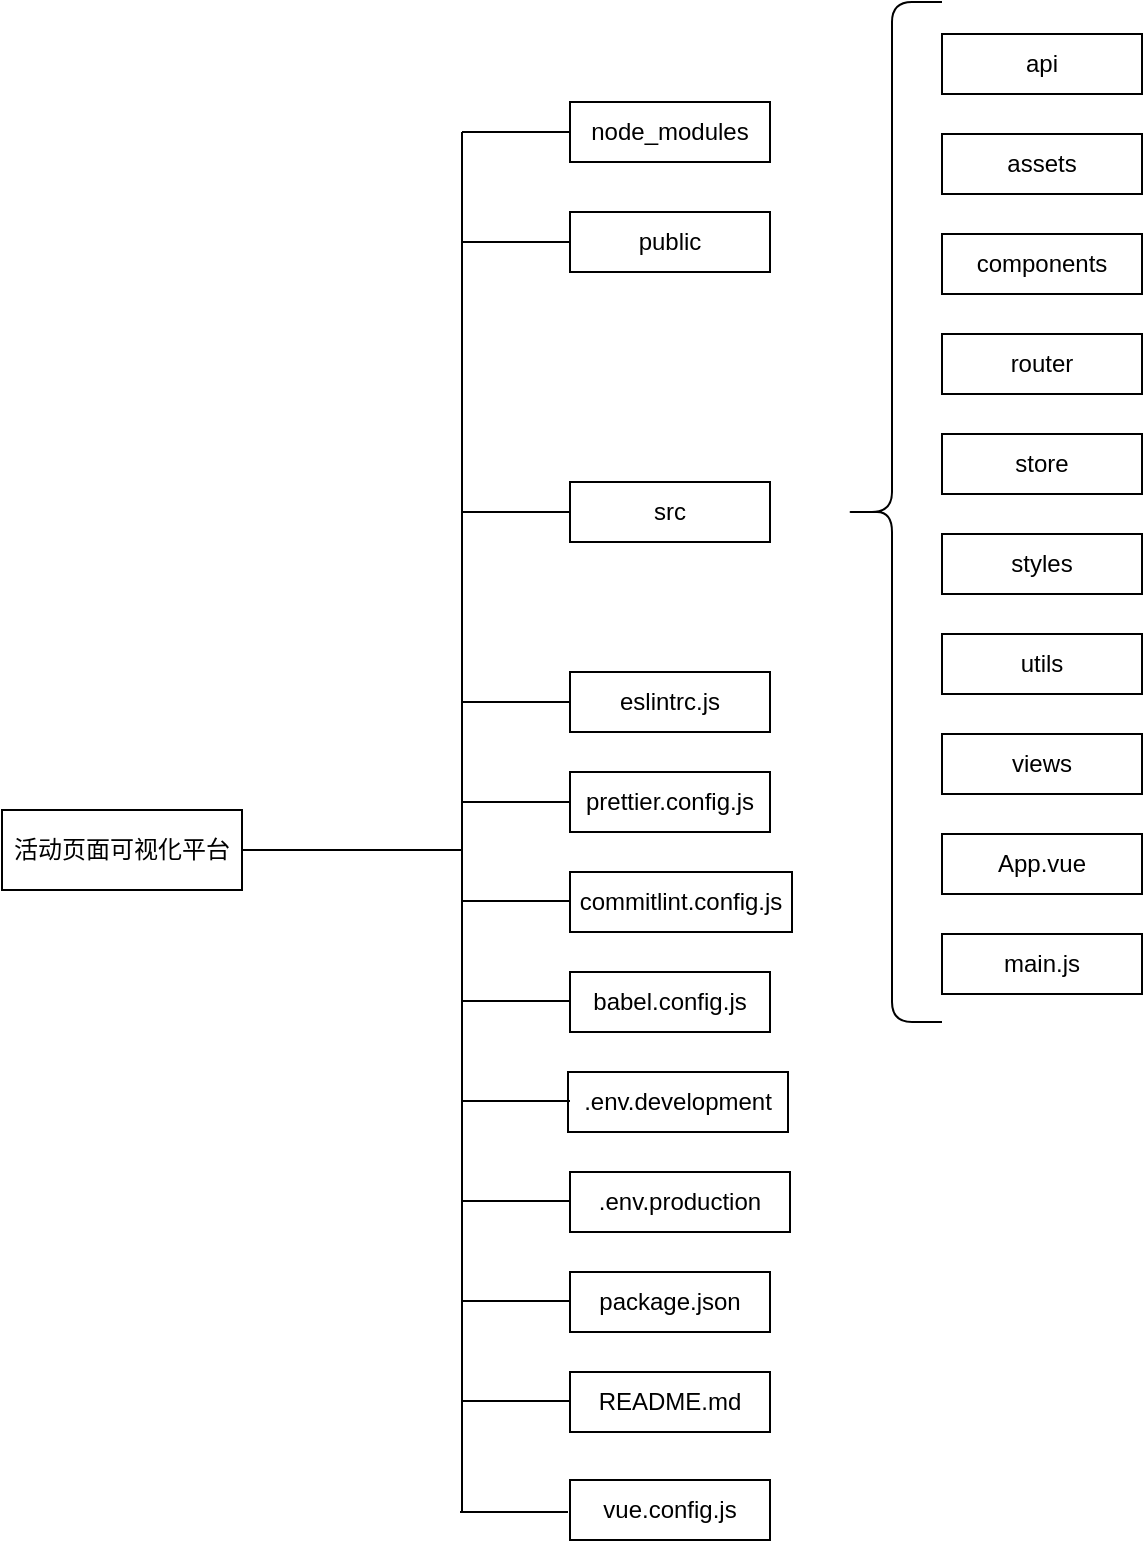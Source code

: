 <mxfile version="22.1.5" type="github">
  <diagram name="第 1 页" id="2sIuTsLz6IWGNwXdqIaf">
    <mxGraphModel dx="1590" dy="1010" grid="1" gridSize="10" guides="1" tooltips="1" connect="1" arrows="1" fold="1" page="1" pageScale="1" pageWidth="827" pageHeight="1169" math="0" shadow="0">
      <root>
        <mxCell id="0" />
        <mxCell id="1" parent="0" />
        <mxCell id="bfsj83jqKhjmx6UI0y_F-1" value="活动页面可视化平台" style="rounded=0;whiteSpace=wrap;html=1;" vertex="1" parent="1">
          <mxGeometry x="30" y="449" width="120" height="40" as="geometry" />
        </mxCell>
        <mxCell id="bfsj83jqKhjmx6UI0y_F-3" value="node_modules" style="rounded=0;whiteSpace=wrap;html=1;" vertex="1" parent="1">
          <mxGeometry x="314" y="95" width="100" height="30" as="geometry" />
        </mxCell>
        <mxCell id="bfsj83jqKhjmx6UI0y_F-4" value="public" style="rounded=0;whiteSpace=wrap;html=1;" vertex="1" parent="1">
          <mxGeometry x="314" y="150" width="100" height="30" as="geometry" />
        </mxCell>
        <mxCell id="bfsj83jqKhjmx6UI0y_F-5" value="src" style="rounded=0;whiteSpace=wrap;html=1;" vertex="1" parent="1">
          <mxGeometry x="314" y="285" width="100" height="30" as="geometry" />
        </mxCell>
        <mxCell id="bfsj83jqKhjmx6UI0y_F-6" value="eslintrc.js" style="rounded=0;whiteSpace=wrap;html=1;" vertex="1" parent="1">
          <mxGeometry x="314" y="380" width="100" height="30" as="geometry" />
        </mxCell>
        <mxCell id="bfsj83jqKhjmx6UI0y_F-7" value="babel.config.js" style="rounded=0;whiteSpace=wrap;html=1;" vertex="1" parent="1">
          <mxGeometry x="314" y="530" width="100" height="30" as="geometry" />
        </mxCell>
        <mxCell id="bfsj83jqKhjmx6UI0y_F-8" value="package.json" style="rounded=0;whiteSpace=wrap;html=1;" vertex="1" parent="1">
          <mxGeometry x="314" y="680" width="100" height="30" as="geometry" />
        </mxCell>
        <mxCell id="bfsj83jqKhjmx6UI0y_F-9" value="README.md" style="rounded=0;whiteSpace=wrap;html=1;" vertex="1" parent="1">
          <mxGeometry x="314" y="730" width="100" height="30" as="geometry" />
        </mxCell>
        <mxCell id="bfsj83jqKhjmx6UI0y_F-10" value="vue.config.js" style="rounded=0;whiteSpace=wrap;html=1;" vertex="1" parent="1">
          <mxGeometry x="314" y="784" width="100" height="30" as="geometry" />
        </mxCell>
        <mxCell id="bfsj83jqKhjmx6UI0y_F-12" value="prettier.config.js" style="rounded=0;whiteSpace=wrap;html=1;" vertex="1" parent="1">
          <mxGeometry x="314" y="430" width="100" height="30" as="geometry" />
        </mxCell>
        <mxCell id="bfsj83jqKhjmx6UI0y_F-13" value="commitlint.config.js" style="rounded=0;whiteSpace=wrap;html=1;" vertex="1" parent="1">
          <mxGeometry x="314" y="480" width="111" height="30" as="geometry" />
        </mxCell>
        <mxCell id="bfsj83jqKhjmx6UI0y_F-14" value=".env.development" style="rounded=0;whiteSpace=wrap;html=1;" vertex="1" parent="1">
          <mxGeometry x="313" y="580" width="110" height="30" as="geometry" />
        </mxCell>
        <mxCell id="bfsj83jqKhjmx6UI0y_F-15" value=".env.production" style="rounded=0;whiteSpace=wrap;html=1;" vertex="1" parent="1">
          <mxGeometry x="314" y="630" width="110" height="30" as="geometry" />
        </mxCell>
        <mxCell id="bfsj83jqKhjmx6UI0y_F-16" value="api" style="rounded=0;whiteSpace=wrap;html=1;" vertex="1" parent="1">
          <mxGeometry x="500" y="61" width="100" height="30" as="geometry" />
        </mxCell>
        <mxCell id="bfsj83jqKhjmx6UI0y_F-17" value="views" style="rounded=0;whiteSpace=wrap;html=1;" vertex="1" parent="1">
          <mxGeometry x="500" y="411" width="100" height="30" as="geometry" />
        </mxCell>
        <mxCell id="bfsj83jqKhjmx6UI0y_F-18" value="utils" style="rounded=0;whiteSpace=wrap;html=1;" vertex="1" parent="1">
          <mxGeometry x="500" y="361" width="100" height="30" as="geometry" />
        </mxCell>
        <mxCell id="bfsj83jqKhjmx6UI0y_F-19" value="styles" style="rounded=0;whiteSpace=wrap;html=1;" vertex="1" parent="1">
          <mxGeometry x="500" y="311" width="100" height="30" as="geometry" />
        </mxCell>
        <mxCell id="bfsj83jqKhjmx6UI0y_F-20" value="store" style="rounded=0;whiteSpace=wrap;html=1;" vertex="1" parent="1">
          <mxGeometry x="500" y="261" width="100" height="30" as="geometry" />
        </mxCell>
        <mxCell id="bfsj83jqKhjmx6UI0y_F-21" value="router" style="rounded=0;whiteSpace=wrap;html=1;" vertex="1" parent="1">
          <mxGeometry x="500" y="211" width="100" height="30" as="geometry" />
        </mxCell>
        <mxCell id="bfsj83jqKhjmx6UI0y_F-22" value="components" style="rounded=0;whiteSpace=wrap;html=1;" vertex="1" parent="1">
          <mxGeometry x="500" y="161" width="100" height="30" as="geometry" />
        </mxCell>
        <mxCell id="bfsj83jqKhjmx6UI0y_F-23" value="assets" style="rounded=0;whiteSpace=wrap;html=1;" vertex="1" parent="1">
          <mxGeometry x="500" y="111" width="100" height="30" as="geometry" />
        </mxCell>
        <mxCell id="bfsj83jqKhjmx6UI0y_F-25" value="App.vue" style="rounded=0;whiteSpace=wrap;html=1;" vertex="1" parent="1">
          <mxGeometry x="500" y="461" width="100" height="30" as="geometry" />
        </mxCell>
        <mxCell id="bfsj83jqKhjmx6UI0y_F-26" value="main.js" style="rounded=0;whiteSpace=wrap;html=1;" vertex="1" parent="1">
          <mxGeometry x="500" y="511" width="100" height="30" as="geometry" />
        </mxCell>
        <mxCell id="bfsj83jqKhjmx6UI0y_F-27" value="" style="endArrow=none;html=1;rounded=0;exitX=1;exitY=0.5;exitDx=0;exitDy=0;" edge="1" parent="1" source="bfsj83jqKhjmx6UI0y_F-1">
          <mxGeometry width="50" height="50" relative="1" as="geometry">
            <mxPoint x="390" y="300" as="sourcePoint" />
            <mxPoint x="260" y="469" as="targetPoint" />
          </mxGeometry>
        </mxCell>
        <mxCell id="bfsj83jqKhjmx6UI0y_F-28" value="" style="endArrow=none;html=1;rounded=0;" edge="1" parent="1">
          <mxGeometry width="50" height="50" relative="1" as="geometry">
            <mxPoint x="260" y="110" as="sourcePoint" />
            <mxPoint x="260" y="800" as="targetPoint" />
          </mxGeometry>
        </mxCell>
        <mxCell id="bfsj83jqKhjmx6UI0y_F-29" value="" style="endArrow=none;html=1;rounded=0;entryX=0;entryY=0.5;entryDx=0;entryDy=0;" edge="1" parent="1" target="bfsj83jqKhjmx6UI0y_F-3">
          <mxGeometry width="50" height="50" relative="1" as="geometry">
            <mxPoint x="260" y="110" as="sourcePoint" />
            <mxPoint x="440" y="200" as="targetPoint" />
          </mxGeometry>
        </mxCell>
        <mxCell id="bfsj83jqKhjmx6UI0y_F-30" value="" style="endArrow=none;html=1;rounded=0;entryX=0;entryY=0.5;entryDx=0;entryDy=0;" edge="1" parent="1" target="bfsj83jqKhjmx6UI0y_F-4">
          <mxGeometry width="50" height="50" relative="1" as="geometry">
            <mxPoint x="260" y="165" as="sourcePoint" />
            <mxPoint x="440" y="200" as="targetPoint" />
          </mxGeometry>
        </mxCell>
        <mxCell id="bfsj83jqKhjmx6UI0y_F-31" value="" style="endArrow=none;html=1;rounded=0;entryX=0;entryY=0.5;entryDx=0;entryDy=0;" edge="1" parent="1" target="bfsj83jqKhjmx6UI0y_F-5">
          <mxGeometry width="50" height="50" relative="1" as="geometry">
            <mxPoint x="260" y="300" as="sourcePoint" />
            <mxPoint x="440" y="200" as="targetPoint" />
          </mxGeometry>
        </mxCell>
        <mxCell id="bfsj83jqKhjmx6UI0y_F-32" value="" style="endArrow=none;html=1;rounded=0;entryX=0;entryY=0.5;entryDx=0;entryDy=0;" edge="1" parent="1" target="bfsj83jqKhjmx6UI0y_F-6">
          <mxGeometry width="50" height="50" relative="1" as="geometry">
            <mxPoint x="260" y="395" as="sourcePoint" />
            <mxPoint x="440" y="200" as="targetPoint" />
          </mxGeometry>
        </mxCell>
        <mxCell id="bfsj83jqKhjmx6UI0y_F-33" value="" style="endArrow=none;html=1;rounded=0;" edge="1" parent="1" target="bfsj83jqKhjmx6UI0y_F-12">
          <mxGeometry width="50" height="50" relative="1" as="geometry">
            <mxPoint x="260" y="445" as="sourcePoint" />
            <mxPoint x="440" y="200" as="targetPoint" />
          </mxGeometry>
        </mxCell>
        <mxCell id="bfsj83jqKhjmx6UI0y_F-34" value="" style="endArrow=none;html=1;rounded=0;" edge="1" parent="1">
          <mxGeometry width="50" height="50" relative="1" as="geometry">
            <mxPoint x="260" y="494.5" as="sourcePoint" />
            <mxPoint x="314" y="494.5" as="targetPoint" />
          </mxGeometry>
        </mxCell>
        <mxCell id="bfsj83jqKhjmx6UI0y_F-35" value="" style="endArrow=none;html=1;rounded=0;" edge="1" parent="1">
          <mxGeometry width="50" height="50" relative="1" as="geometry">
            <mxPoint x="260" y="544.5" as="sourcePoint" />
            <mxPoint x="314" y="544.5" as="targetPoint" />
          </mxGeometry>
        </mxCell>
        <mxCell id="bfsj83jqKhjmx6UI0y_F-36" value="" style="endArrow=none;html=1;rounded=0;" edge="1" parent="1">
          <mxGeometry width="50" height="50" relative="1" as="geometry">
            <mxPoint x="260" y="594.5" as="sourcePoint" />
            <mxPoint x="314" y="594.5" as="targetPoint" />
          </mxGeometry>
        </mxCell>
        <mxCell id="bfsj83jqKhjmx6UI0y_F-37" value="" style="endArrow=none;html=1;rounded=0;" edge="1" parent="1">
          <mxGeometry width="50" height="50" relative="1" as="geometry">
            <mxPoint x="260" y="644.5" as="sourcePoint" />
            <mxPoint x="314" y="644.5" as="targetPoint" />
          </mxGeometry>
        </mxCell>
        <mxCell id="bfsj83jqKhjmx6UI0y_F-38" value="" style="endArrow=none;html=1;rounded=0;" edge="1" parent="1">
          <mxGeometry width="50" height="50" relative="1" as="geometry">
            <mxPoint x="260" y="694.5" as="sourcePoint" />
            <mxPoint x="314" y="694.5" as="targetPoint" />
          </mxGeometry>
        </mxCell>
        <mxCell id="bfsj83jqKhjmx6UI0y_F-39" value="" style="endArrow=none;html=1;rounded=0;" edge="1" parent="1">
          <mxGeometry width="50" height="50" relative="1" as="geometry">
            <mxPoint x="260" y="744.5" as="sourcePoint" />
            <mxPoint x="314" y="744.5" as="targetPoint" />
          </mxGeometry>
        </mxCell>
        <mxCell id="bfsj83jqKhjmx6UI0y_F-40" value="" style="endArrow=none;html=1;rounded=0;" edge="1" parent="1">
          <mxGeometry width="50" height="50" relative="1" as="geometry">
            <mxPoint x="259" y="800" as="sourcePoint" />
            <mxPoint x="313" y="800" as="targetPoint" />
          </mxGeometry>
        </mxCell>
        <mxCell id="bfsj83jqKhjmx6UI0y_F-41" value="" style="shape=curlyBracket;whiteSpace=wrap;html=1;rounded=1;labelPosition=left;verticalLabelPosition=middle;align=right;verticalAlign=middle;" vertex="1" parent="1">
          <mxGeometry x="450" y="45" width="50" height="510" as="geometry" />
        </mxCell>
      </root>
    </mxGraphModel>
  </diagram>
</mxfile>
